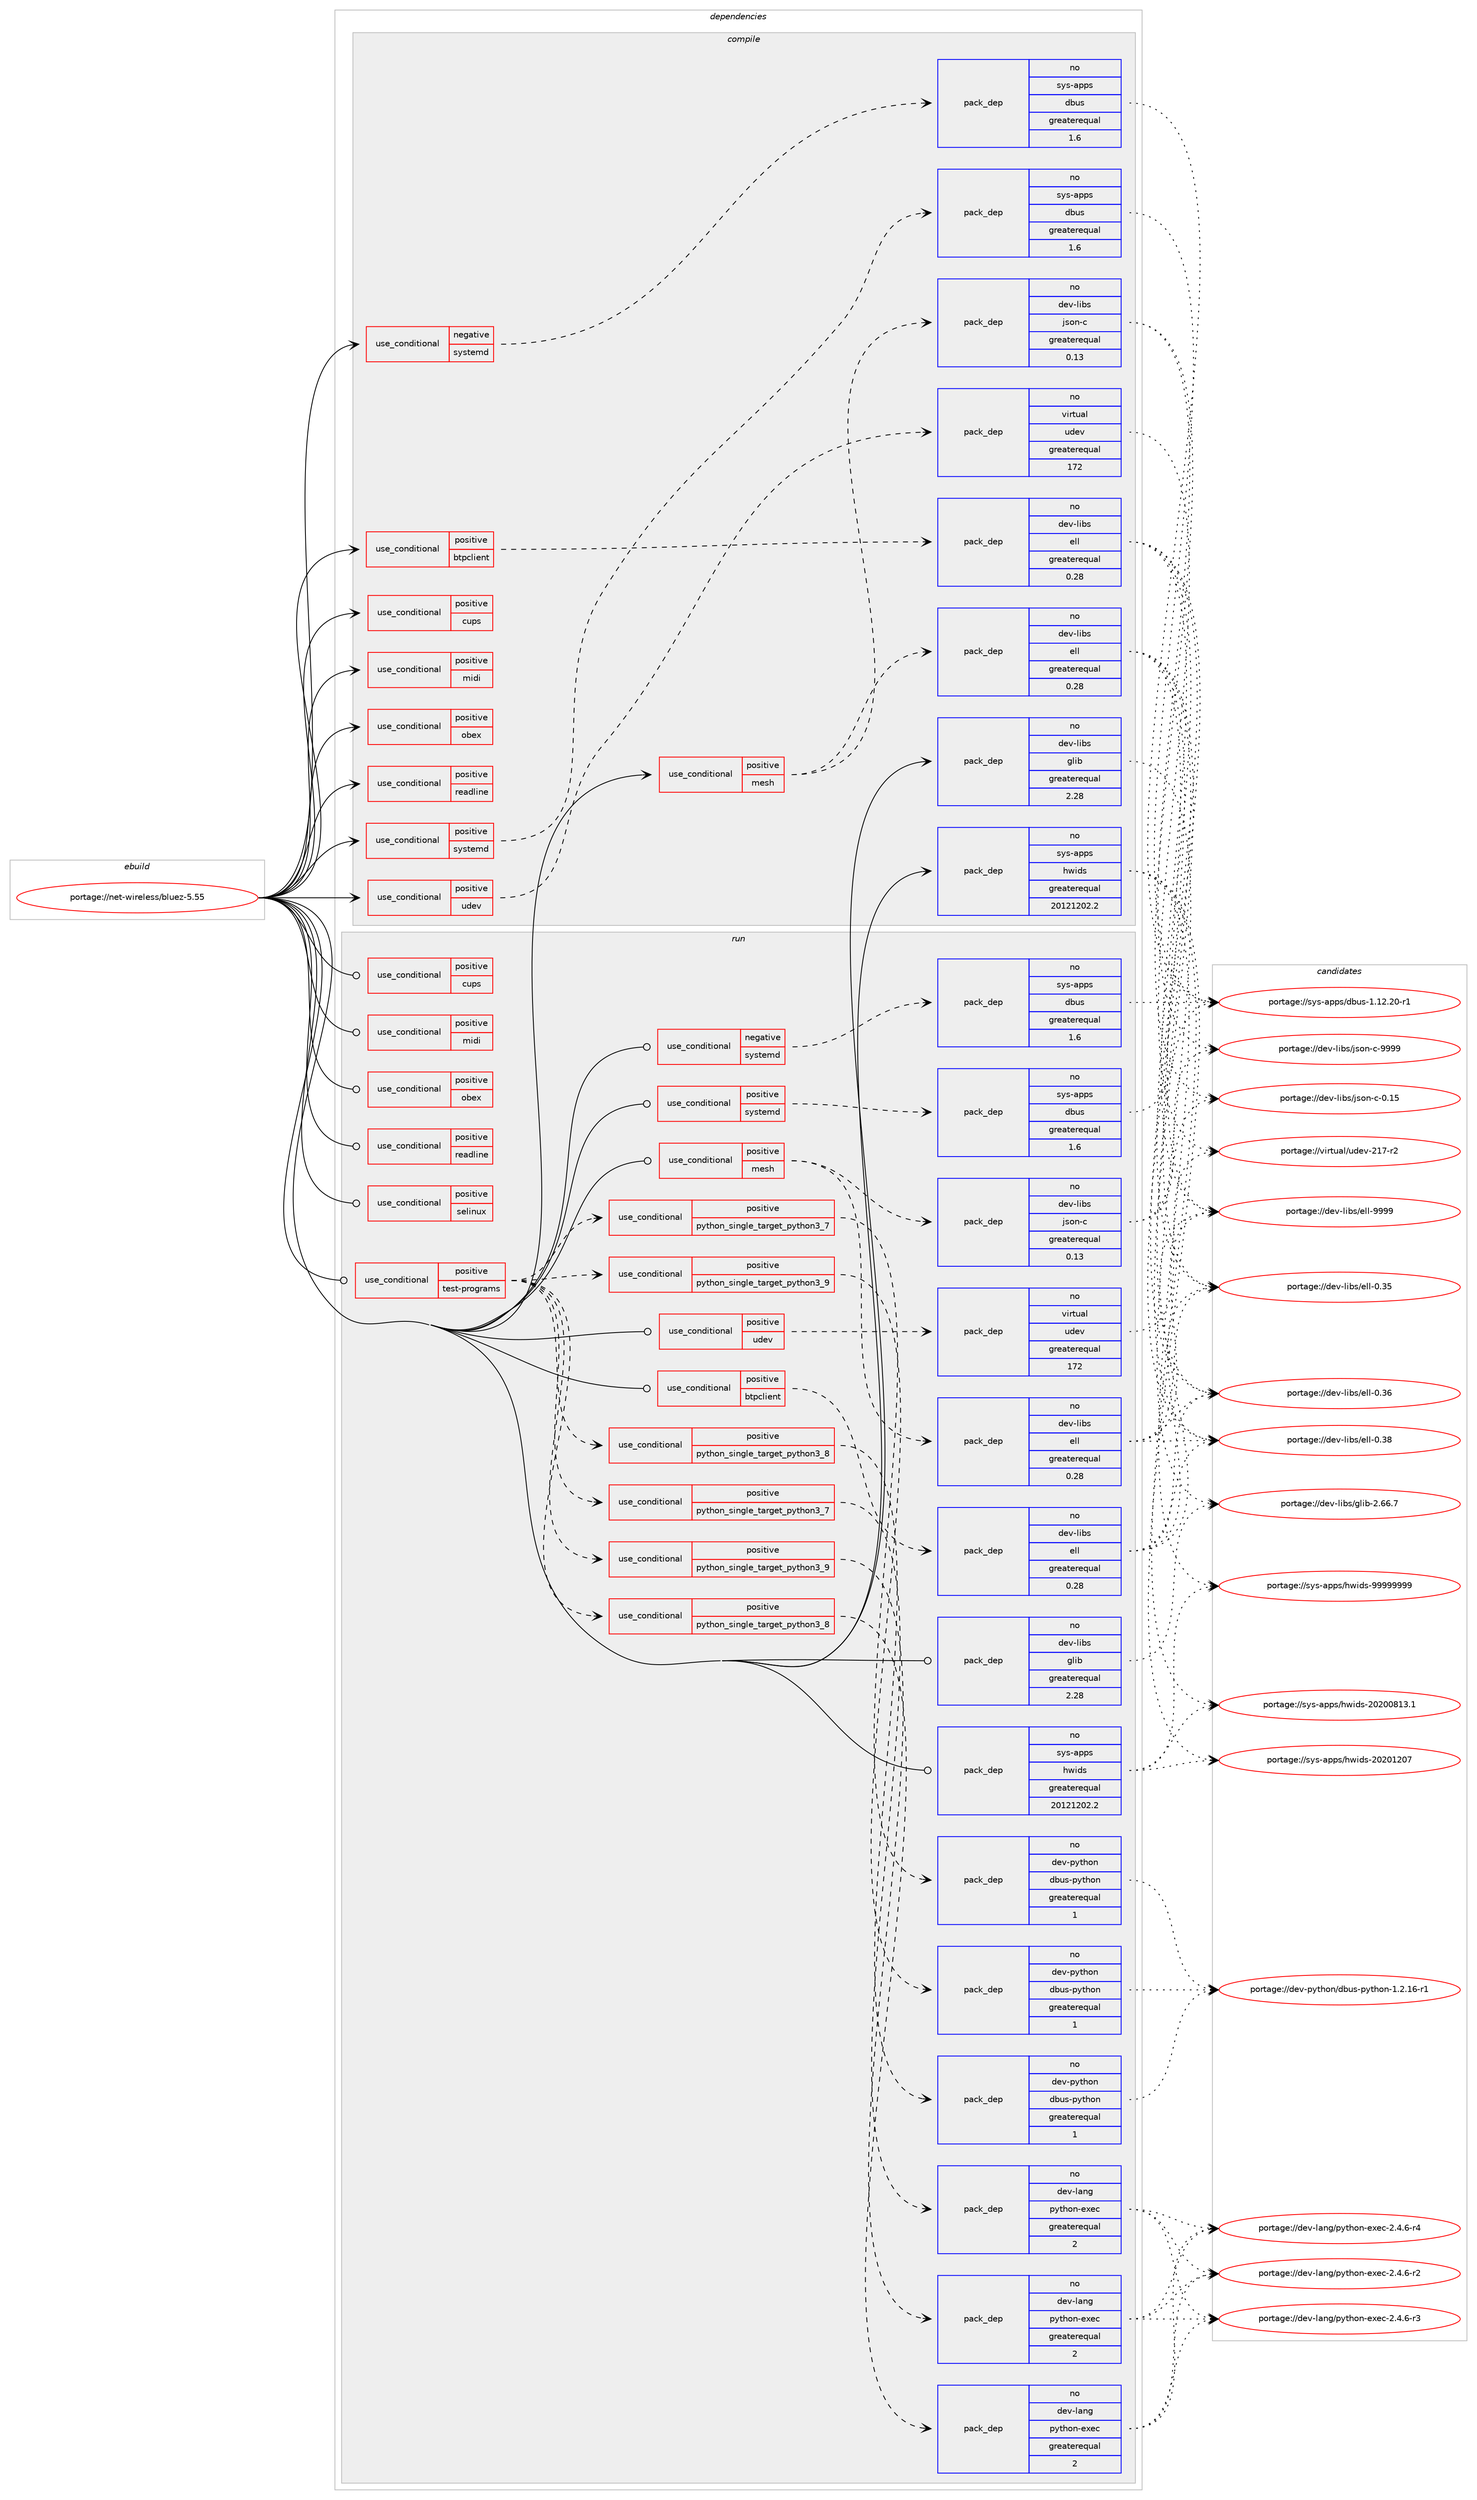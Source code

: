 digraph prolog {

# *************
# Graph options
# *************

newrank=true;
concentrate=true;
compound=true;
graph [rankdir=LR,fontname=Helvetica,fontsize=10,ranksep=1.5];#, ranksep=2.5, nodesep=0.2];
edge  [arrowhead=vee];
node  [fontname=Helvetica,fontsize=10];

# **********
# The ebuild
# **********

subgraph cluster_leftcol {
color=gray;
rank=same;
label=<<i>ebuild</i>>;
id [label="portage://net-wireless/bluez-5.55", color=red, width=4, href="../net-wireless/bluez-5.55.svg"];
}

# ****************
# The dependencies
# ****************

subgraph cluster_midcol {
color=gray;
label=<<i>dependencies</i>>;
subgraph cluster_compile {
fillcolor="#eeeeee";
style=filled;
label=<<i>compile</i>>;
subgraph cond1776 {
dependency2618 [label=<<TABLE BORDER="0" CELLBORDER="1" CELLSPACING="0" CELLPADDING="4"><TR><TD ROWSPAN="3" CELLPADDING="10">use_conditional</TD></TR><TR><TD>negative</TD></TR><TR><TD>systemd</TD></TR></TABLE>>, shape=none, color=red];
subgraph pack793 {
dependency2619 [label=<<TABLE BORDER="0" CELLBORDER="1" CELLSPACING="0" CELLPADDING="4" WIDTH="220"><TR><TD ROWSPAN="6" CELLPADDING="30">pack_dep</TD></TR><TR><TD WIDTH="110">no</TD></TR><TR><TD>sys-apps</TD></TR><TR><TD>dbus</TD></TR><TR><TD>greaterequal</TD></TR><TR><TD>1.6</TD></TR></TABLE>>, shape=none, color=blue];
}
dependency2618:e -> dependency2619:w [weight=20,style="dashed",arrowhead="vee"];
}
id:e -> dependency2618:w [weight=20,style="solid",arrowhead="vee"];
subgraph cond1777 {
dependency2620 [label=<<TABLE BORDER="0" CELLBORDER="1" CELLSPACING="0" CELLPADDING="4"><TR><TD ROWSPAN="3" CELLPADDING="10">use_conditional</TD></TR><TR><TD>positive</TD></TR><TR><TD>btpclient</TD></TR></TABLE>>, shape=none, color=red];
subgraph pack794 {
dependency2621 [label=<<TABLE BORDER="0" CELLBORDER="1" CELLSPACING="0" CELLPADDING="4" WIDTH="220"><TR><TD ROWSPAN="6" CELLPADDING="30">pack_dep</TD></TR><TR><TD WIDTH="110">no</TD></TR><TR><TD>dev-libs</TD></TR><TR><TD>ell</TD></TR><TR><TD>greaterequal</TD></TR><TR><TD>0.28</TD></TR></TABLE>>, shape=none, color=blue];
}
dependency2620:e -> dependency2621:w [weight=20,style="dashed",arrowhead="vee"];
}
id:e -> dependency2620:w [weight=20,style="solid",arrowhead="vee"];
subgraph cond1778 {
dependency2622 [label=<<TABLE BORDER="0" CELLBORDER="1" CELLSPACING="0" CELLPADDING="4"><TR><TD ROWSPAN="3" CELLPADDING="10">use_conditional</TD></TR><TR><TD>positive</TD></TR><TR><TD>cups</TD></TR></TABLE>>, shape=none, color=red];
# *** BEGIN UNKNOWN DEPENDENCY TYPE (TODO) ***
# dependency2622 -> package_dependency(portage://net-wireless/bluez-5.55,install,no,net-print,cups,none,[,,],any_same_slot,[])
# *** END UNKNOWN DEPENDENCY TYPE (TODO) ***

}
id:e -> dependency2622:w [weight=20,style="solid",arrowhead="vee"];
subgraph cond1779 {
dependency2623 [label=<<TABLE BORDER="0" CELLBORDER="1" CELLSPACING="0" CELLPADDING="4"><TR><TD ROWSPAN="3" CELLPADDING="10">use_conditional</TD></TR><TR><TD>positive</TD></TR><TR><TD>mesh</TD></TR></TABLE>>, shape=none, color=red];
subgraph pack795 {
dependency2624 [label=<<TABLE BORDER="0" CELLBORDER="1" CELLSPACING="0" CELLPADDING="4" WIDTH="220"><TR><TD ROWSPAN="6" CELLPADDING="30">pack_dep</TD></TR><TR><TD WIDTH="110">no</TD></TR><TR><TD>dev-libs</TD></TR><TR><TD>ell</TD></TR><TR><TD>greaterequal</TD></TR><TR><TD>0.28</TD></TR></TABLE>>, shape=none, color=blue];
}
dependency2623:e -> dependency2624:w [weight=20,style="dashed",arrowhead="vee"];
subgraph pack796 {
dependency2625 [label=<<TABLE BORDER="0" CELLBORDER="1" CELLSPACING="0" CELLPADDING="4" WIDTH="220"><TR><TD ROWSPAN="6" CELLPADDING="30">pack_dep</TD></TR><TR><TD WIDTH="110">no</TD></TR><TR><TD>dev-libs</TD></TR><TR><TD>json-c</TD></TR><TR><TD>greaterequal</TD></TR><TR><TD>0.13</TD></TR></TABLE>>, shape=none, color=blue];
}
dependency2623:e -> dependency2625:w [weight=20,style="dashed",arrowhead="vee"];
# *** BEGIN UNKNOWN DEPENDENCY TYPE (TODO) ***
# dependency2623 -> package_dependency(portage://net-wireless/bluez-5.55,install,no,sys-libs,readline,none,[,,],[slot(0),equal],[])
# *** END UNKNOWN DEPENDENCY TYPE (TODO) ***

}
id:e -> dependency2623:w [weight=20,style="solid",arrowhead="vee"];
subgraph cond1780 {
dependency2626 [label=<<TABLE BORDER="0" CELLBORDER="1" CELLSPACING="0" CELLPADDING="4"><TR><TD ROWSPAN="3" CELLPADDING="10">use_conditional</TD></TR><TR><TD>positive</TD></TR><TR><TD>midi</TD></TR></TABLE>>, shape=none, color=red];
# *** BEGIN UNKNOWN DEPENDENCY TYPE (TODO) ***
# dependency2626 -> package_dependency(portage://net-wireless/bluez-5.55,install,no,media-libs,alsa-lib,none,[,,],[],[])
# *** END UNKNOWN DEPENDENCY TYPE (TODO) ***

}
id:e -> dependency2626:w [weight=20,style="solid",arrowhead="vee"];
subgraph cond1781 {
dependency2627 [label=<<TABLE BORDER="0" CELLBORDER="1" CELLSPACING="0" CELLPADDING="4"><TR><TD ROWSPAN="3" CELLPADDING="10">use_conditional</TD></TR><TR><TD>positive</TD></TR><TR><TD>obex</TD></TR></TABLE>>, shape=none, color=red];
# *** BEGIN UNKNOWN DEPENDENCY TYPE (TODO) ***
# dependency2627 -> package_dependency(portage://net-wireless/bluez-5.55,install,no,dev-libs,libical,none,[,,],any_same_slot,[])
# *** END UNKNOWN DEPENDENCY TYPE (TODO) ***

}
id:e -> dependency2627:w [weight=20,style="solid",arrowhead="vee"];
subgraph cond1782 {
dependency2628 [label=<<TABLE BORDER="0" CELLBORDER="1" CELLSPACING="0" CELLPADDING="4"><TR><TD ROWSPAN="3" CELLPADDING="10">use_conditional</TD></TR><TR><TD>positive</TD></TR><TR><TD>readline</TD></TR></TABLE>>, shape=none, color=red];
# *** BEGIN UNKNOWN DEPENDENCY TYPE (TODO) ***
# dependency2628 -> package_dependency(portage://net-wireless/bluez-5.55,install,no,sys-libs,readline,none,[,,],[slot(0),equal],[])
# *** END UNKNOWN DEPENDENCY TYPE (TODO) ***

}
id:e -> dependency2628:w [weight=20,style="solid",arrowhead="vee"];
subgraph cond1783 {
dependency2629 [label=<<TABLE BORDER="0" CELLBORDER="1" CELLSPACING="0" CELLPADDING="4"><TR><TD ROWSPAN="3" CELLPADDING="10">use_conditional</TD></TR><TR><TD>positive</TD></TR><TR><TD>systemd</TD></TR></TABLE>>, shape=none, color=red];
subgraph pack797 {
dependency2630 [label=<<TABLE BORDER="0" CELLBORDER="1" CELLSPACING="0" CELLPADDING="4" WIDTH="220"><TR><TD ROWSPAN="6" CELLPADDING="30">pack_dep</TD></TR><TR><TD WIDTH="110">no</TD></TR><TR><TD>sys-apps</TD></TR><TR><TD>dbus</TD></TR><TR><TD>greaterequal</TD></TR><TR><TD>1.6</TD></TR></TABLE>>, shape=none, color=blue];
}
dependency2629:e -> dependency2630:w [weight=20,style="dashed",arrowhead="vee"];
# *** BEGIN UNKNOWN DEPENDENCY TYPE (TODO) ***
# dependency2629 -> package_dependency(portage://net-wireless/bluez-5.55,install,no,sys-apps,systemd,none,[,,],[],[])
# *** END UNKNOWN DEPENDENCY TYPE (TODO) ***

}
id:e -> dependency2629:w [weight=20,style="solid",arrowhead="vee"];
subgraph cond1784 {
dependency2631 [label=<<TABLE BORDER="0" CELLBORDER="1" CELLSPACING="0" CELLPADDING="4"><TR><TD ROWSPAN="3" CELLPADDING="10">use_conditional</TD></TR><TR><TD>positive</TD></TR><TR><TD>udev</TD></TR></TABLE>>, shape=none, color=red];
subgraph pack798 {
dependency2632 [label=<<TABLE BORDER="0" CELLBORDER="1" CELLSPACING="0" CELLPADDING="4" WIDTH="220"><TR><TD ROWSPAN="6" CELLPADDING="30">pack_dep</TD></TR><TR><TD WIDTH="110">no</TD></TR><TR><TD>virtual</TD></TR><TR><TD>udev</TD></TR><TR><TD>greaterequal</TD></TR><TR><TD>172</TD></TR></TABLE>>, shape=none, color=blue];
}
dependency2631:e -> dependency2632:w [weight=20,style="dashed",arrowhead="vee"];
}
id:e -> dependency2631:w [weight=20,style="solid",arrowhead="vee"];
subgraph pack799 {
dependency2633 [label=<<TABLE BORDER="0" CELLBORDER="1" CELLSPACING="0" CELLPADDING="4" WIDTH="220"><TR><TD ROWSPAN="6" CELLPADDING="30">pack_dep</TD></TR><TR><TD WIDTH="110">no</TD></TR><TR><TD>dev-libs</TD></TR><TR><TD>glib</TD></TR><TR><TD>greaterequal</TD></TR><TR><TD>2.28</TD></TR></TABLE>>, shape=none, color=blue];
}
id:e -> dependency2633:w [weight=20,style="solid",arrowhead="vee"];
subgraph pack800 {
dependency2634 [label=<<TABLE BORDER="0" CELLBORDER="1" CELLSPACING="0" CELLPADDING="4" WIDTH="220"><TR><TD ROWSPAN="6" CELLPADDING="30">pack_dep</TD></TR><TR><TD WIDTH="110">no</TD></TR><TR><TD>sys-apps</TD></TR><TR><TD>hwids</TD></TR><TR><TD>greaterequal</TD></TR><TR><TD>20121202.2</TD></TR></TABLE>>, shape=none, color=blue];
}
id:e -> dependency2634:w [weight=20,style="solid",arrowhead="vee"];
}
subgraph cluster_compileandrun {
fillcolor="#eeeeee";
style=filled;
label=<<i>compile and run</i>>;
}
subgraph cluster_run {
fillcolor="#eeeeee";
style=filled;
label=<<i>run</i>>;
subgraph cond1785 {
dependency2635 [label=<<TABLE BORDER="0" CELLBORDER="1" CELLSPACING="0" CELLPADDING="4"><TR><TD ROWSPAN="3" CELLPADDING="10">use_conditional</TD></TR><TR><TD>negative</TD></TR><TR><TD>systemd</TD></TR></TABLE>>, shape=none, color=red];
subgraph pack801 {
dependency2636 [label=<<TABLE BORDER="0" CELLBORDER="1" CELLSPACING="0" CELLPADDING="4" WIDTH="220"><TR><TD ROWSPAN="6" CELLPADDING="30">pack_dep</TD></TR><TR><TD WIDTH="110">no</TD></TR><TR><TD>sys-apps</TD></TR><TR><TD>dbus</TD></TR><TR><TD>greaterequal</TD></TR><TR><TD>1.6</TD></TR></TABLE>>, shape=none, color=blue];
}
dependency2635:e -> dependency2636:w [weight=20,style="dashed",arrowhead="vee"];
}
id:e -> dependency2635:w [weight=20,style="solid",arrowhead="odot"];
subgraph cond1786 {
dependency2637 [label=<<TABLE BORDER="0" CELLBORDER="1" CELLSPACING="0" CELLPADDING="4"><TR><TD ROWSPAN="3" CELLPADDING="10">use_conditional</TD></TR><TR><TD>positive</TD></TR><TR><TD>btpclient</TD></TR></TABLE>>, shape=none, color=red];
subgraph pack802 {
dependency2638 [label=<<TABLE BORDER="0" CELLBORDER="1" CELLSPACING="0" CELLPADDING="4" WIDTH="220"><TR><TD ROWSPAN="6" CELLPADDING="30">pack_dep</TD></TR><TR><TD WIDTH="110">no</TD></TR><TR><TD>dev-libs</TD></TR><TR><TD>ell</TD></TR><TR><TD>greaterequal</TD></TR><TR><TD>0.28</TD></TR></TABLE>>, shape=none, color=blue];
}
dependency2637:e -> dependency2638:w [weight=20,style="dashed",arrowhead="vee"];
}
id:e -> dependency2637:w [weight=20,style="solid",arrowhead="odot"];
subgraph cond1787 {
dependency2639 [label=<<TABLE BORDER="0" CELLBORDER="1" CELLSPACING="0" CELLPADDING="4"><TR><TD ROWSPAN="3" CELLPADDING="10">use_conditional</TD></TR><TR><TD>positive</TD></TR><TR><TD>cups</TD></TR></TABLE>>, shape=none, color=red];
# *** BEGIN UNKNOWN DEPENDENCY TYPE (TODO) ***
# dependency2639 -> package_dependency(portage://net-wireless/bluez-5.55,run,no,net-print,cups,none,[,,],any_same_slot,[])
# *** END UNKNOWN DEPENDENCY TYPE (TODO) ***

}
id:e -> dependency2639:w [weight=20,style="solid",arrowhead="odot"];
subgraph cond1788 {
dependency2640 [label=<<TABLE BORDER="0" CELLBORDER="1" CELLSPACING="0" CELLPADDING="4"><TR><TD ROWSPAN="3" CELLPADDING="10">use_conditional</TD></TR><TR><TD>positive</TD></TR><TR><TD>mesh</TD></TR></TABLE>>, shape=none, color=red];
subgraph pack803 {
dependency2641 [label=<<TABLE BORDER="0" CELLBORDER="1" CELLSPACING="0" CELLPADDING="4" WIDTH="220"><TR><TD ROWSPAN="6" CELLPADDING="30">pack_dep</TD></TR><TR><TD WIDTH="110">no</TD></TR><TR><TD>dev-libs</TD></TR><TR><TD>ell</TD></TR><TR><TD>greaterequal</TD></TR><TR><TD>0.28</TD></TR></TABLE>>, shape=none, color=blue];
}
dependency2640:e -> dependency2641:w [weight=20,style="dashed",arrowhead="vee"];
subgraph pack804 {
dependency2642 [label=<<TABLE BORDER="0" CELLBORDER="1" CELLSPACING="0" CELLPADDING="4" WIDTH="220"><TR><TD ROWSPAN="6" CELLPADDING="30">pack_dep</TD></TR><TR><TD WIDTH="110">no</TD></TR><TR><TD>dev-libs</TD></TR><TR><TD>json-c</TD></TR><TR><TD>greaterequal</TD></TR><TR><TD>0.13</TD></TR></TABLE>>, shape=none, color=blue];
}
dependency2640:e -> dependency2642:w [weight=20,style="dashed",arrowhead="vee"];
# *** BEGIN UNKNOWN DEPENDENCY TYPE (TODO) ***
# dependency2640 -> package_dependency(portage://net-wireless/bluez-5.55,run,no,sys-libs,readline,none,[,,],[slot(0),equal],[])
# *** END UNKNOWN DEPENDENCY TYPE (TODO) ***

}
id:e -> dependency2640:w [weight=20,style="solid",arrowhead="odot"];
subgraph cond1789 {
dependency2643 [label=<<TABLE BORDER="0" CELLBORDER="1" CELLSPACING="0" CELLPADDING="4"><TR><TD ROWSPAN="3" CELLPADDING="10">use_conditional</TD></TR><TR><TD>positive</TD></TR><TR><TD>midi</TD></TR></TABLE>>, shape=none, color=red];
# *** BEGIN UNKNOWN DEPENDENCY TYPE (TODO) ***
# dependency2643 -> package_dependency(portage://net-wireless/bluez-5.55,run,no,media-libs,alsa-lib,none,[,,],[],[])
# *** END UNKNOWN DEPENDENCY TYPE (TODO) ***

}
id:e -> dependency2643:w [weight=20,style="solid",arrowhead="odot"];
subgraph cond1790 {
dependency2644 [label=<<TABLE BORDER="0" CELLBORDER="1" CELLSPACING="0" CELLPADDING="4"><TR><TD ROWSPAN="3" CELLPADDING="10">use_conditional</TD></TR><TR><TD>positive</TD></TR><TR><TD>obex</TD></TR></TABLE>>, shape=none, color=red];
# *** BEGIN UNKNOWN DEPENDENCY TYPE (TODO) ***
# dependency2644 -> package_dependency(portage://net-wireless/bluez-5.55,run,no,dev-libs,libical,none,[,,],any_same_slot,[])
# *** END UNKNOWN DEPENDENCY TYPE (TODO) ***

}
id:e -> dependency2644:w [weight=20,style="solid",arrowhead="odot"];
subgraph cond1791 {
dependency2645 [label=<<TABLE BORDER="0" CELLBORDER="1" CELLSPACING="0" CELLPADDING="4"><TR><TD ROWSPAN="3" CELLPADDING="10">use_conditional</TD></TR><TR><TD>positive</TD></TR><TR><TD>readline</TD></TR></TABLE>>, shape=none, color=red];
# *** BEGIN UNKNOWN DEPENDENCY TYPE (TODO) ***
# dependency2645 -> package_dependency(portage://net-wireless/bluez-5.55,run,no,sys-libs,readline,none,[,,],[slot(0),equal],[])
# *** END UNKNOWN DEPENDENCY TYPE (TODO) ***

}
id:e -> dependency2645:w [weight=20,style="solid",arrowhead="odot"];
subgraph cond1792 {
dependency2646 [label=<<TABLE BORDER="0" CELLBORDER="1" CELLSPACING="0" CELLPADDING="4"><TR><TD ROWSPAN="3" CELLPADDING="10">use_conditional</TD></TR><TR><TD>positive</TD></TR><TR><TD>selinux</TD></TR></TABLE>>, shape=none, color=red];
# *** BEGIN UNKNOWN DEPENDENCY TYPE (TODO) ***
# dependency2646 -> package_dependency(portage://net-wireless/bluez-5.55,run,no,sec-policy,selinux-bluetooth,none,[,,],[],[])
# *** END UNKNOWN DEPENDENCY TYPE (TODO) ***

}
id:e -> dependency2646:w [weight=20,style="solid",arrowhead="odot"];
subgraph cond1793 {
dependency2647 [label=<<TABLE BORDER="0" CELLBORDER="1" CELLSPACING="0" CELLPADDING="4"><TR><TD ROWSPAN="3" CELLPADDING="10">use_conditional</TD></TR><TR><TD>positive</TD></TR><TR><TD>systemd</TD></TR></TABLE>>, shape=none, color=red];
subgraph pack805 {
dependency2648 [label=<<TABLE BORDER="0" CELLBORDER="1" CELLSPACING="0" CELLPADDING="4" WIDTH="220"><TR><TD ROWSPAN="6" CELLPADDING="30">pack_dep</TD></TR><TR><TD WIDTH="110">no</TD></TR><TR><TD>sys-apps</TD></TR><TR><TD>dbus</TD></TR><TR><TD>greaterequal</TD></TR><TR><TD>1.6</TD></TR></TABLE>>, shape=none, color=blue];
}
dependency2647:e -> dependency2648:w [weight=20,style="dashed",arrowhead="vee"];
# *** BEGIN UNKNOWN DEPENDENCY TYPE (TODO) ***
# dependency2647 -> package_dependency(portage://net-wireless/bluez-5.55,run,no,sys-apps,systemd,none,[,,],[],[])
# *** END UNKNOWN DEPENDENCY TYPE (TODO) ***

}
id:e -> dependency2647:w [weight=20,style="solid",arrowhead="odot"];
subgraph cond1794 {
dependency2649 [label=<<TABLE BORDER="0" CELLBORDER="1" CELLSPACING="0" CELLPADDING="4"><TR><TD ROWSPAN="3" CELLPADDING="10">use_conditional</TD></TR><TR><TD>positive</TD></TR><TR><TD>test-programs</TD></TR></TABLE>>, shape=none, color=red];
subgraph cond1795 {
dependency2650 [label=<<TABLE BORDER="0" CELLBORDER="1" CELLSPACING="0" CELLPADDING="4"><TR><TD ROWSPAN="3" CELLPADDING="10">use_conditional</TD></TR><TR><TD>positive</TD></TR><TR><TD>python_single_target_python3_7</TD></TR></TABLE>>, shape=none, color=red];
# *** BEGIN UNKNOWN DEPENDENCY TYPE (TODO) ***
# dependency2650 -> package_dependency(portage://net-wireless/bluez-5.55,run,no,dev-lang,python,none,[,,],[slot(3.7)],[])
# *** END UNKNOWN DEPENDENCY TYPE (TODO) ***

subgraph pack806 {
dependency2651 [label=<<TABLE BORDER="0" CELLBORDER="1" CELLSPACING="0" CELLPADDING="4" WIDTH="220"><TR><TD ROWSPAN="6" CELLPADDING="30">pack_dep</TD></TR><TR><TD WIDTH="110">no</TD></TR><TR><TD>dev-lang</TD></TR><TR><TD>python-exec</TD></TR><TR><TD>greaterequal</TD></TR><TR><TD>2</TD></TR></TABLE>>, shape=none, color=blue];
}
dependency2650:e -> dependency2651:w [weight=20,style="dashed",arrowhead="vee"];
}
dependency2649:e -> dependency2650:w [weight=20,style="dashed",arrowhead="vee"];
subgraph cond1796 {
dependency2652 [label=<<TABLE BORDER="0" CELLBORDER="1" CELLSPACING="0" CELLPADDING="4"><TR><TD ROWSPAN="3" CELLPADDING="10">use_conditional</TD></TR><TR><TD>positive</TD></TR><TR><TD>python_single_target_python3_8</TD></TR></TABLE>>, shape=none, color=red];
# *** BEGIN UNKNOWN DEPENDENCY TYPE (TODO) ***
# dependency2652 -> package_dependency(portage://net-wireless/bluez-5.55,run,no,dev-lang,python,none,[,,],[slot(3.8)],[])
# *** END UNKNOWN DEPENDENCY TYPE (TODO) ***

subgraph pack807 {
dependency2653 [label=<<TABLE BORDER="0" CELLBORDER="1" CELLSPACING="0" CELLPADDING="4" WIDTH="220"><TR><TD ROWSPAN="6" CELLPADDING="30">pack_dep</TD></TR><TR><TD WIDTH="110">no</TD></TR><TR><TD>dev-lang</TD></TR><TR><TD>python-exec</TD></TR><TR><TD>greaterequal</TD></TR><TR><TD>2</TD></TR></TABLE>>, shape=none, color=blue];
}
dependency2652:e -> dependency2653:w [weight=20,style="dashed",arrowhead="vee"];
}
dependency2649:e -> dependency2652:w [weight=20,style="dashed",arrowhead="vee"];
subgraph cond1797 {
dependency2654 [label=<<TABLE BORDER="0" CELLBORDER="1" CELLSPACING="0" CELLPADDING="4"><TR><TD ROWSPAN="3" CELLPADDING="10">use_conditional</TD></TR><TR><TD>positive</TD></TR><TR><TD>python_single_target_python3_9</TD></TR></TABLE>>, shape=none, color=red];
# *** BEGIN UNKNOWN DEPENDENCY TYPE (TODO) ***
# dependency2654 -> package_dependency(portage://net-wireless/bluez-5.55,run,no,dev-lang,python,none,[,,],[slot(3.9)],[])
# *** END UNKNOWN DEPENDENCY TYPE (TODO) ***

subgraph pack808 {
dependency2655 [label=<<TABLE BORDER="0" CELLBORDER="1" CELLSPACING="0" CELLPADDING="4" WIDTH="220"><TR><TD ROWSPAN="6" CELLPADDING="30">pack_dep</TD></TR><TR><TD WIDTH="110">no</TD></TR><TR><TD>dev-lang</TD></TR><TR><TD>python-exec</TD></TR><TR><TD>greaterequal</TD></TR><TR><TD>2</TD></TR></TABLE>>, shape=none, color=blue];
}
dependency2654:e -> dependency2655:w [weight=20,style="dashed",arrowhead="vee"];
}
dependency2649:e -> dependency2654:w [weight=20,style="dashed",arrowhead="vee"];
subgraph cond1798 {
dependency2656 [label=<<TABLE BORDER="0" CELLBORDER="1" CELLSPACING="0" CELLPADDING="4"><TR><TD ROWSPAN="3" CELLPADDING="10">use_conditional</TD></TR><TR><TD>positive</TD></TR><TR><TD>python_single_target_python3_7</TD></TR></TABLE>>, shape=none, color=red];
subgraph pack809 {
dependency2657 [label=<<TABLE BORDER="0" CELLBORDER="1" CELLSPACING="0" CELLPADDING="4" WIDTH="220"><TR><TD ROWSPAN="6" CELLPADDING="30">pack_dep</TD></TR><TR><TD WIDTH="110">no</TD></TR><TR><TD>dev-python</TD></TR><TR><TD>dbus-python</TD></TR><TR><TD>greaterequal</TD></TR><TR><TD>1</TD></TR></TABLE>>, shape=none, color=blue];
}
dependency2656:e -> dependency2657:w [weight=20,style="dashed",arrowhead="vee"];
# *** BEGIN UNKNOWN DEPENDENCY TYPE (TODO) ***
# dependency2656 -> package_dependency(portage://net-wireless/bluez-5.55,run,no,dev-python,pygobject,none,[,,],[slot(3)],[use(enable(python_targets_python3_7),negative)])
# *** END UNKNOWN DEPENDENCY TYPE (TODO) ***

}
dependency2649:e -> dependency2656:w [weight=20,style="dashed",arrowhead="vee"];
subgraph cond1799 {
dependency2658 [label=<<TABLE BORDER="0" CELLBORDER="1" CELLSPACING="0" CELLPADDING="4"><TR><TD ROWSPAN="3" CELLPADDING="10">use_conditional</TD></TR><TR><TD>positive</TD></TR><TR><TD>python_single_target_python3_8</TD></TR></TABLE>>, shape=none, color=red];
subgraph pack810 {
dependency2659 [label=<<TABLE BORDER="0" CELLBORDER="1" CELLSPACING="0" CELLPADDING="4" WIDTH="220"><TR><TD ROWSPAN="6" CELLPADDING="30">pack_dep</TD></TR><TR><TD WIDTH="110">no</TD></TR><TR><TD>dev-python</TD></TR><TR><TD>dbus-python</TD></TR><TR><TD>greaterequal</TD></TR><TR><TD>1</TD></TR></TABLE>>, shape=none, color=blue];
}
dependency2658:e -> dependency2659:w [weight=20,style="dashed",arrowhead="vee"];
# *** BEGIN UNKNOWN DEPENDENCY TYPE (TODO) ***
# dependency2658 -> package_dependency(portage://net-wireless/bluez-5.55,run,no,dev-python,pygobject,none,[,,],[slot(3)],[use(enable(python_targets_python3_8),negative)])
# *** END UNKNOWN DEPENDENCY TYPE (TODO) ***

}
dependency2649:e -> dependency2658:w [weight=20,style="dashed",arrowhead="vee"];
subgraph cond1800 {
dependency2660 [label=<<TABLE BORDER="0" CELLBORDER="1" CELLSPACING="0" CELLPADDING="4"><TR><TD ROWSPAN="3" CELLPADDING="10">use_conditional</TD></TR><TR><TD>positive</TD></TR><TR><TD>python_single_target_python3_9</TD></TR></TABLE>>, shape=none, color=red];
subgraph pack811 {
dependency2661 [label=<<TABLE BORDER="0" CELLBORDER="1" CELLSPACING="0" CELLPADDING="4" WIDTH="220"><TR><TD ROWSPAN="6" CELLPADDING="30">pack_dep</TD></TR><TR><TD WIDTH="110">no</TD></TR><TR><TD>dev-python</TD></TR><TR><TD>dbus-python</TD></TR><TR><TD>greaterequal</TD></TR><TR><TD>1</TD></TR></TABLE>>, shape=none, color=blue];
}
dependency2660:e -> dependency2661:w [weight=20,style="dashed",arrowhead="vee"];
# *** BEGIN UNKNOWN DEPENDENCY TYPE (TODO) ***
# dependency2660 -> package_dependency(portage://net-wireless/bluez-5.55,run,no,dev-python,pygobject,none,[,,],[slot(3)],[use(enable(python_targets_python3_9),negative)])
# *** END UNKNOWN DEPENDENCY TYPE (TODO) ***

}
dependency2649:e -> dependency2660:w [weight=20,style="dashed",arrowhead="vee"];
}
id:e -> dependency2649:w [weight=20,style="solid",arrowhead="odot"];
subgraph cond1801 {
dependency2662 [label=<<TABLE BORDER="0" CELLBORDER="1" CELLSPACING="0" CELLPADDING="4"><TR><TD ROWSPAN="3" CELLPADDING="10">use_conditional</TD></TR><TR><TD>positive</TD></TR><TR><TD>udev</TD></TR></TABLE>>, shape=none, color=red];
subgraph pack812 {
dependency2663 [label=<<TABLE BORDER="0" CELLBORDER="1" CELLSPACING="0" CELLPADDING="4" WIDTH="220"><TR><TD ROWSPAN="6" CELLPADDING="30">pack_dep</TD></TR><TR><TD WIDTH="110">no</TD></TR><TR><TD>virtual</TD></TR><TR><TD>udev</TD></TR><TR><TD>greaterequal</TD></TR><TR><TD>172</TD></TR></TABLE>>, shape=none, color=blue];
}
dependency2662:e -> dependency2663:w [weight=20,style="dashed",arrowhead="vee"];
}
id:e -> dependency2662:w [weight=20,style="solid",arrowhead="odot"];
subgraph pack813 {
dependency2664 [label=<<TABLE BORDER="0" CELLBORDER="1" CELLSPACING="0" CELLPADDING="4" WIDTH="220"><TR><TD ROWSPAN="6" CELLPADDING="30">pack_dep</TD></TR><TR><TD WIDTH="110">no</TD></TR><TR><TD>dev-libs</TD></TR><TR><TD>glib</TD></TR><TR><TD>greaterequal</TD></TR><TR><TD>2.28</TD></TR></TABLE>>, shape=none, color=blue];
}
id:e -> dependency2664:w [weight=20,style="solid",arrowhead="odot"];
subgraph pack814 {
dependency2665 [label=<<TABLE BORDER="0" CELLBORDER="1" CELLSPACING="0" CELLPADDING="4" WIDTH="220"><TR><TD ROWSPAN="6" CELLPADDING="30">pack_dep</TD></TR><TR><TD WIDTH="110">no</TD></TR><TR><TD>sys-apps</TD></TR><TR><TD>hwids</TD></TR><TR><TD>greaterequal</TD></TR><TR><TD>20121202.2</TD></TR></TABLE>>, shape=none, color=blue];
}
id:e -> dependency2665:w [weight=20,style="solid",arrowhead="odot"];
}
}

# **************
# The candidates
# **************

subgraph cluster_choices {
rank=same;
color=gray;
label=<<i>candidates</i>>;

subgraph choice793 {
color=black;
nodesep=1;
choice1151211154597112112115471009811711545494649504650484511449 [label="portage://sys-apps/dbus-1.12.20-r1", color=red, width=4,href="../sys-apps/dbus-1.12.20-r1.svg"];
dependency2619:e -> choice1151211154597112112115471009811711545494649504650484511449:w [style=dotted,weight="100"];
}
subgraph choice794 {
color=black;
nodesep=1;
choice1001011184510810598115471011081084548465153 [label="portage://dev-libs/ell-0.35", color=red, width=4,href="../dev-libs/ell-0.35.svg"];
choice1001011184510810598115471011081084548465154 [label="portage://dev-libs/ell-0.36", color=red, width=4,href="../dev-libs/ell-0.36.svg"];
choice1001011184510810598115471011081084548465156 [label="portage://dev-libs/ell-0.38", color=red, width=4,href="../dev-libs/ell-0.38.svg"];
choice1001011184510810598115471011081084557575757 [label="portage://dev-libs/ell-9999", color=red, width=4,href="../dev-libs/ell-9999.svg"];
dependency2621:e -> choice1001011184510810598115471011081084548465153:w [style=dotted,weight="100"];
dependency2621:e -> choice1001011184510810598115471011081084548465154:w [style=dotted,weight="100"];
dependency2621:e -> choice1001011184510810598115471011081084548465156:w [style=dotted,weight="100"];
dependency2621:e -> choice1001011184510810598115471011081084557575757:w [style=dotted,weight="100"];
}
subgraph choice795 {
color=black;
nodesep=1;
choice1001011184510810598115471011081084548465153 [label="portage://dev-libs/ell-0.35", color=red, width=4,href="../dev-libs/ell-0.35.svg"];
choice1001011184510810598115471011081084548465154 [label="portage://dev-libs/ell-0.36", color=red, width=4,href="../dev-libs/ell-0.36.svg"];
choice1001011184510810598115471011081084548465156 [label="portage://dev-libs/ell-0.38", color=red, width=4,href="../dev-libs/ell-0.38.svg"];
choice1001011184510810598115471011081084557575757 [label="portage://dev-libs/ell-9999", color=red, width=4,href="../dev-libs/ell-9999.svg"];
dependency2624:e -> choice1001011184510810598115471011081084548465153:w [style=dotted,weight="100"];
dependency2624:e -> choice1001011184510810598115471011081084548465154:w [style=dotted,weight="100"];
dependency2624:e -> choice1001011184510810598115471011081084548465156:w [style=dotted,weight="100"];
dependency2624:e -> choice1001011184510810598115471011081084557575757:w [style=dotted,weight="100"];
}
subgraph choice796 {
color=black;
nodesep=1;
choice10010111845108105981154710611511111045994548464953 [label="portage://dev-libs/json-c-0.15", color=red, width=4,href="../dev-libs/json-c-0.15.svg"];
choice10010111845108105981154710611511111045994557575757 [label="portage://dev-libs/json-c-9999", color=red, width=4,href="../dev-libs/json-c-9999.svg"];
dependency2625:e -> choice10010111845108105981154710611511111045994548464953:w [style=dotted,weight="100"];
dependency2625:e -> choice10010111845108105981154710611511111045994557575757:w [style=dotted,weight="100"];
}
subgraph choice797 {
color=black;
nodesep=1;
choice1151211154597112112115471009811711545494649504650484511449 [label="portage://sys-apps/dbus-1.12.20-r1", color=red, width=4,href="../sys-apps/dbus-1.12.20-r1.svg"];
dependency2630:e -> choice1151211154597112112115471009811711545494649504650484511449:w [style=dotted,weight="100"];
}
subgraph choice798 {
color=black;
nodesep=1;
choice1181051141161179710847117100101118455049554511450 [label="portage://virtual/udev-217-r2", color=red, width=4,href="../virtual/udev-217-r2.svg"];
dependency2632:e -> choice1181051141161179710847117100101118455049554511450:w [style=dotted,weight="100"];
}
subgraph choice799 {
color=black;
nodesep=1;
choice1001011184510810598115471031081059845504654544655 [label="portage://dev-libs/glib-2.66.7", color=red, width=4,href="../dev-libs/glib-2.66.7.svg"];
dependency2633:e -> choice1001011184510810598115471031081059845504654544655:w [style=dotted,weight="100"];
}
subgraph choice800 {
color=black;
nodesep=1;
choice1151211154597112112115471041191051001154550485048485649514649 [label="portage://sys-apps/hwids-20200813.1", color=red, width=4,href="../sys-apps/hwids-20200813.1.svg"];
choice115121115459711211211547104119105100115455048504849504855 [label="portage://sys-apps/hwids-20201207", color=red, width=4,href="../sys-apps/hwids-20201207.svg"];
choice115121115459711211211547104119105100115455757575757575757 [label="portage://sys-apps/hwids-99999999", color=red, width=4,href="../sys-apps/hwids-99999999.svg"];
dependency2634:e -> choice1151211154597112112115471041191051001154550485048485649514649:w [style=dotted,weight="100"];
dependency2634:e -> choice115121115459711211211547104119105100115455048504849504855:w [style=dotted,weight="100"];
dependency2634:e -> choice115121115459711211211547104119105100115455757575757575757:w [style=dotted,weight="100"];
}
subgraph choice801 {
color=black;
nodesep=1;
choice1151211154597112112115471009811711545494649504650484511449 [label="portage://sys-apps/dbus-1.12.20-r1", color=red, width=4,href="../sys-apps/dbus-1.12.20-r1.svg"];
dependency2636:e -> choice1151211154597112112115471009811711545494649504650484511449:w [style=dotted,weight="100"];
}
subgraph choice802 {
color=black;
nodesep=1;
choice1001011184510810598115471011081084548465153 [label="portage://dev-libs/ell-0.35", color=red, width=4,href="../dev-libs/ell-0.35.svg"];
choice1001011184510810598115471011081084548465154 [label="portage://dev-libs/ell-0.36", color=red, width=4,href="../dev-libs/ell-0.36.svg"];
choice1001011184510810598115471011081084548465156 [label="portage://dev-libs/ell-0.38", color=red, width=4,href="../dev-libs/ell-0.38.svg"];
choice1001011184510810598115471011081084557575757 [label="portage://dev-libs/ell-9999", color=red, width=4,href="../dev-libs/ell-9999.svg"];
dependency2638:e -> choice1001011184510810598115471011081084548465153:w [style=dotted,weight="100"];
dependency2638:e -> choice1001011184510810598115471011081084548465154:w [style=dotted,weight="100"];
dependency2638:e -> choice1001011184510810598115471011081084548465156:w [style=dotted,weight="100"];
dependency2638:e -> choice1001011184510810598115471011081084557575757:w [style=dotted,weight="100"];
}
subgraph choice803 {
color=black;
nodesep=1;
choice1001011184510810598115471011081084548465153 [label="portage://dev-libs/ell-0.35", color=red, width=4,href="../dev-libs/ell-0.35.svg"];
choice1001011184510810598115471011081084548465154 [label="portage://dev-libs/ell-0.36", color=red, width=4,href="../dev-libs/ell-0.36.svg"];
choice1001011184510810598115471011081084548465156 [label="portage://dev-libs/ell-0.38", color=red, width=4,href="../dev-libs/ell-0.38.svg"];
choice1001011184510810598115471011081084557575757 [label="portage://dev-libs/ell-9999", color=red, width=4,href="../dev-libs/ell-9999.svg"];
dependency2641:e -> choice1001011184510810598115471011081084548465153:w [style=dotted,weight="100"];
dependency2641:e -> choice1001011184510810598115471011081084548465154:w [style=dotted,weight="100"];
dependency2641:e -> choice1001011184510810598115471011081084548465156:w [style=dotted,weight="100"];
dependency2641:e -> choice1001011184510810598115471011081084557575757:w [style=dotted,weight="100"];
}
subgraph choice804 {
color=black;
nodesep=1;
choice10010111845108105981154710611511111045994548464953 [label="portage://dev-libs/json-c-0.15", color=red, width=4,href="../dev-libs/json-c-0.15.svg"];
choice10010111845108105981154710611511111045994557575757 [label="portage://dev-libs/json-c-9999", color=red, width=4,href="../dev-libs/json-c-9999.svg"];
dependency2642:e -> choice10010111845108105981154710611511111045994548464953:w [style=dotted,weight="100"];
dependency2642:e -> choice10010111845108105981154710611511111045994557575757:w [style=dotted,weight="100"];
}
subgraph choice805 {
color=black;
nodesep=1;
choice1151211154597112112115471009811711545494649504650484511449 [label="portage://sys-apps/dbus-1.12.20-r1", color=red, width=4,href="../sys-apps/dbus-1.12.20-r1.svg"];
dependency2648:e -> choice1151211154597112112115471009811711545494649504650484511449:w [style=dotted,weight="100"];
}
subgraph choice806 {
color=black;
nodesep=1;
choice10010111845108971101034711212111610411111045101120101994550465246544511450 [label="portage://dev-lang/python-exec-2.4.6-r2", color=red, width=4,href="../dev-lang/python-exec-2.4.6-r2.svg"];
choice10010111845108971101034711212111610411111045101120101994550465246544511451 [label="portage://dev-lang/python-exec-2.4.6-r3", color=red, width=4,href="../dev-lang/python-exec-2.4.6-r3.svg"];
choice10010111845108971101034711212111610411111045101120101994550465246544511452 [label="portage://dev-lang/python-exec-2.4.6-r4", color=red, width=4,href="../dev-lang/python-exec-2.4.6-r4.svg"];
dependency2651:e -> choice10010111845108971101034711212111610411111045101120101994550465246544511450:w [style=dotted,weight="100"];
dependency2651:e -> choice10010111845108971101034711212111610411111045101120101994550465246544511451:w [style=dotted,weight="100"];
dependency2651:e -> choice10010111845108971101034711212111610411111045101120101994550465246544511452:w [style=dotted,weight="100"];
}
subgraph choice807 {
color=black;
nodesep=1;
choice10010111845108971101034711212111610411111045101120101994550465246544511450 [label="portage://dev-lang/python-exec-2.4.6-r2", color=red, width=4,href="../dev-lang/python-exec-2.4.6-r2.svg"];
choice10010111845108971101034711212111610411111045101120101994550465246544511451 [label="portage://dev-lang/python-exec-2.4.6-r3", color=red, width=4,href="../dev-lang/python-exec-2.4.6-r3.svg"];
choice10010111845108971101034711212111610411111045101120101994550465246544511452 [label="portage://dev-lang/python-exec-2.4.6-r4", color=red, width=4,href="../dev-lang/python-exec-2.4.6-r4.svg"];
dependency2653:e -> choice10010111845108971101034711212111610411111045101120101994550465246544511450:w [style=dotted,weight="100"];
dependency2653:e -> choice10010111845108971101034711212111610411111045101120101994550465246544511451:w [style=dotted,weight="100"];
dependency2653:e -> choice10010111845108971101034711212111610411111045101120101994550465246544511452:w [style=dotted,weight="100"];
}
subgraph choice808 {
color=black;
nodesep=1;
choice10010111845108971101034711212111610411111045101120101994550465246544511450 [label="portage://dev-lang/python-exec-2.4.6-r2", color=red, width=4,href="../dev-lang/python-exec-2.4.6-r2.svg"];
choice10010111845108971101034711212111610411111045101120101994550465246544511451 [label="portage://dev-lang/python-exec-2.4.6-r3", color=red, width=4,href="../dev-lang/python-exec-2.4.6-r3.svg"];
choice10010111845108971101034711212111610411111045101120101994550465246544511452 [label="portage://dev-lang/python-exec-2.4.6-r4", color=red, width=4,href="../dev-lang/python-exec-2.4.6-r4.svg"];
dependency2655:e -> choice10010111845108971101034711212111610411111045101120101994550465246544511450:w [style=dotted,weight="100"];
dependency2655:e -> choice10010111845108971101034711212111610411111045101120101994550465246544511451:w [style=dotted,weight="100"];
dependency2655:e -> choice10010111845108971101034711212111610411111045101120101994550465246544511452:w [style=dotted,weight="100"];
}
subgraph choice809 {
color=black;
nodesep=1;
choice10010111845112121116104111110471009811711545112121116104111110454946504649544511449 [label="portage://dev-python/dbus-python-1.2.16-r1", color=red, width=4,href="../dev-python/dbus-python-1.2.16-r1.svg"];
dependency2657:e -> choice10010111845112121116104111110471009811711545112121116104111110454946504649544511449:w [style=dotted,weight="100"];
}
subgraph choice810 {
color=black;
nodesep=1;
choice10010111845112121116104111110471009811711545112121116104111110454946504649544511449 [label="portage://dev-python/dbus-python-1.2.16-r1", color=red, width=4,href="../dev-python/dbus-python-1.2.16-r1.svg"];
dependency2659:e -> choice10010111845112121116104111110471009811711545112121116104111110454946504649544511449:w [style=dotted,weight="100"];
}
subgraph choice811 {
color=black;
nodesep=1;
choice10010111845112121116104111110471009811711545112121116104111110454946504649544511449 [label="portage://dev-python/dbus-python-1.2.16-r1", color=red, width=4,href="../dev-python/dbus-python-1.2.16-r1.svg"];
dependency2661:e -> choice10010111845112121116104111110471009811711545112121116104111110454946504649544511449:w [style=dotted,weight="100"];
}
subgraph choice812 {
color=black;
nodesep=1;
choice1181051141161179710847117100101118455049554511450 [label="portage://virtual/udev-217-r2", color=red, width=4,href="../virtual/udev-217-r2.svg"];
dependency2663:e -> choice1181051141161179710847117100101118455049554511450:w [style=dotted,weight="100"];
}
subgraph choice813 {
color=black;
nodesep=1;
choice1001011184510810598115471031081059845504654544655 [label="portage://dev-libs/glib-2.66.7", color=red, width=4,href="../dev-libs/glib-2.66.7.svg"];
dependency2664:e -> choice1001011184510810598115471031081059845504654544655:w [style=dotted,weight="100"];
}
subgraph choice814 {
color=black;
nodesep=1;
choice1151211154597112112115471041191051001154550485048485649514649 [label="portage://sys-apps/hwids-20200813.1", color=red, width=4,href="../sys-apps/hwids-20200813.1.svg"];
choice115121115459711211211547104119105100115455048504849504855 [label="portage://sys-apps/hwids-20201207", color=red, width=4,href="../sys-apps/hwids-20201207.svg"];
choice115121115459711211211547104119105100115455757575757575757 [label="portage://sys-apps/hwids-99999999", color=red, width=4,href="../sys-apps/hwids-99999999.svg"];
dependency2665:e -> choice1151211154597112112115471041191051001154550485048485649514649:w [style=dotted,weight="100"];
dependency2665:e -> choice115121115459711211211547104119105100115455048504849504855:w [style=dotted,weight="100"];
dependency2665:e -> choice115121115459711211211547104119105100115455757575757575757:w [style=dotted,weight="100"];
}
}

}
